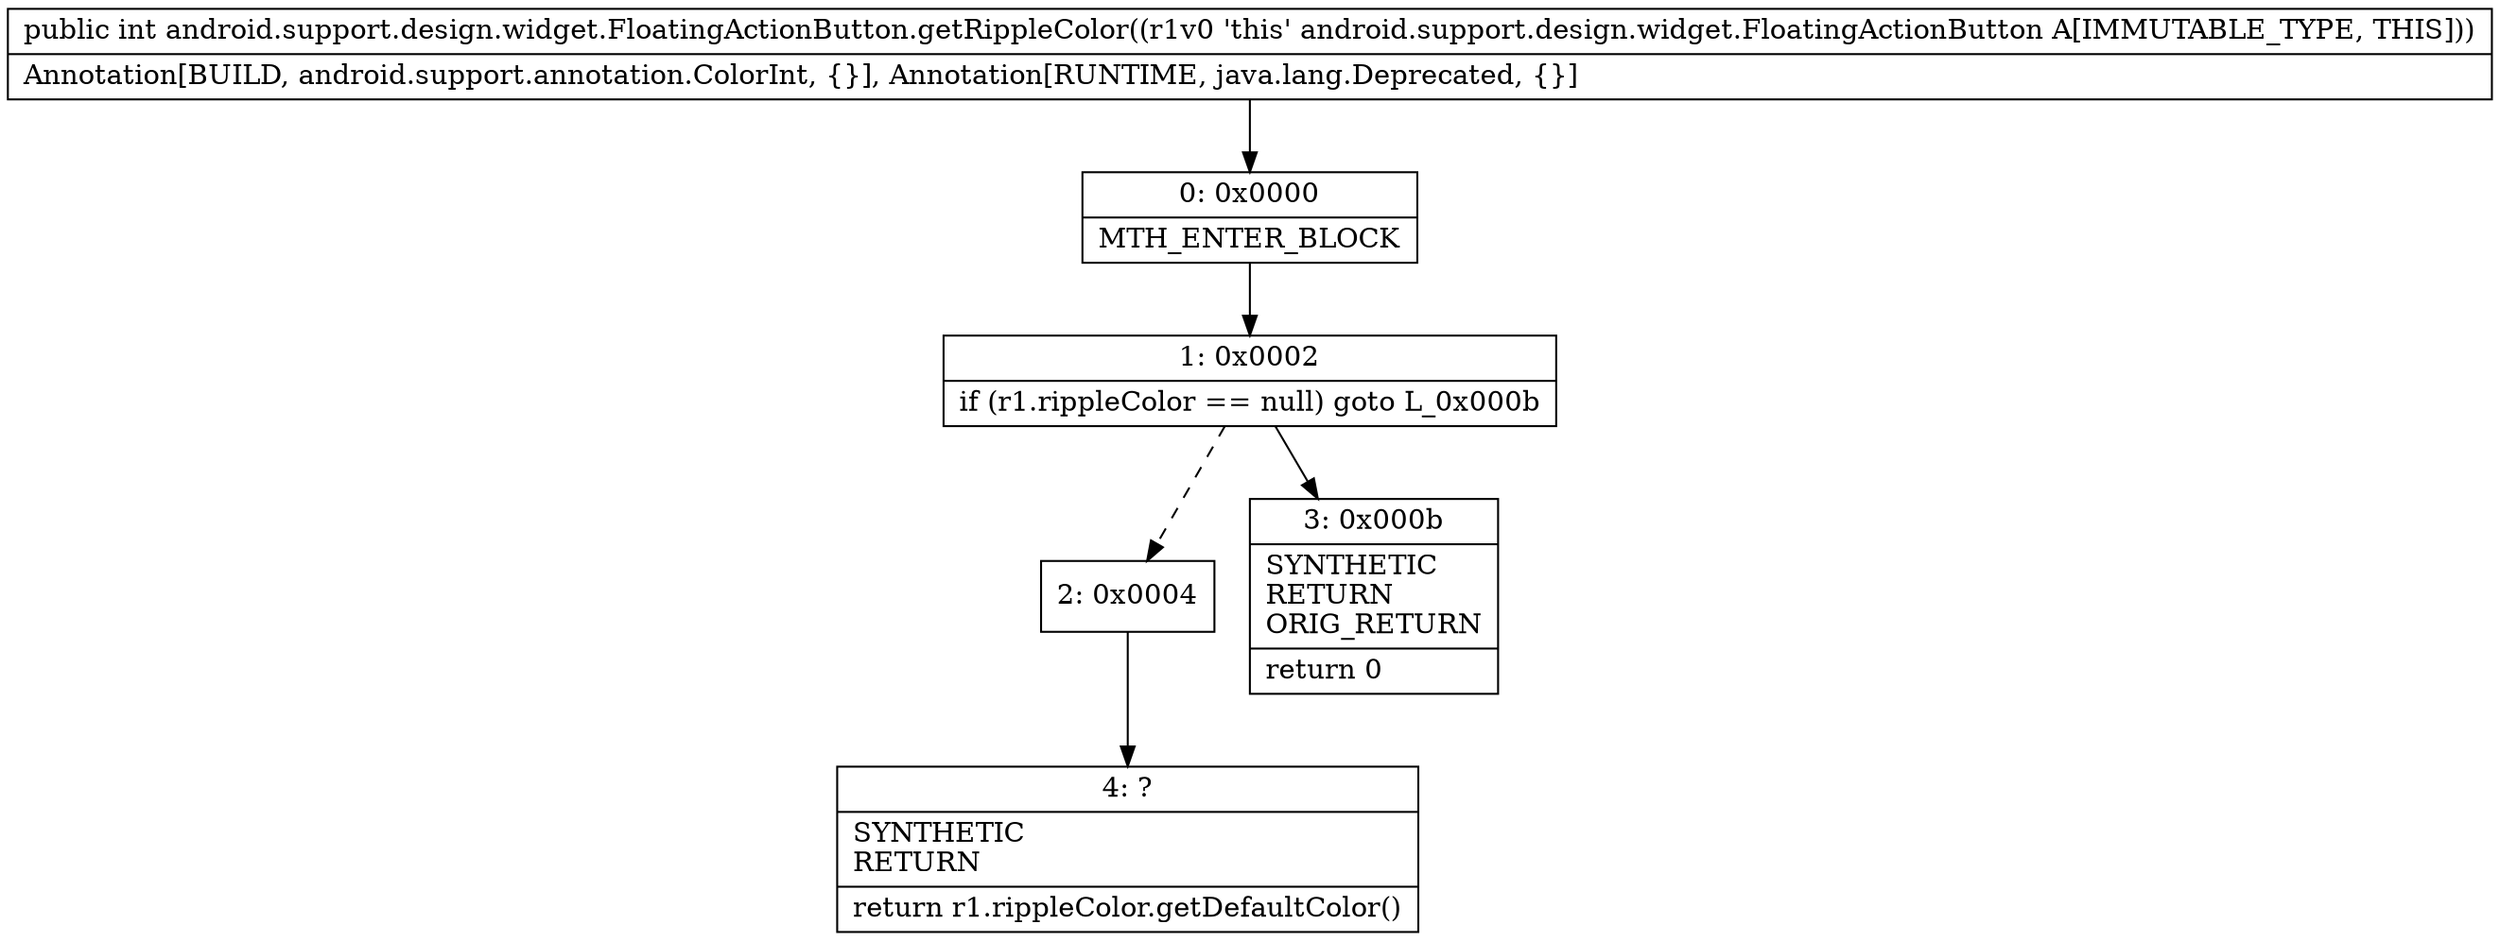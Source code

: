 digraph "CFG forandroid.support.design.widget.FloatingActionButton.getRippleColor()I" {
Node_0 [shape=record,label="{0\:\ 0x0000|MTH_ENTER_BLOCK\l}"];
Node_1 [shape=record,label="{1\:\ 0x0002|if (r1.rippleColor == null) goto L_0x000b\l}"];
Node_2 [shape=record,label="{2\:\ 0x0004}"];
Node_3 [shape=record,label="{3\:\ 0x000b|SYNTHETIC\lRETURN\lORIG_RETURN\l|return 0\l}"];
Node_4 [shape=record,label="{4\:\ ?|SYNTHETIC\lRETURN\l|return r1.rippleColor.getDefaultColor()\l}"];
MethodNode[shape=record,label="{public int android.support.design.widget.FloatingActionButton.getRippleColor((r1v0 'this' android.support.design.widget.FloatingActionButton A[IMMUTABLE_TYPE, THIS]))  | Annotation[BUILD, android.support.annotation.ColorInt, \{\}], Annotation[RUNTIME, java.lang.Deprecated, \{\}]\l}"];
MethodNode -> Node_0;
Node_0 -> Node_1;
Node_1 -> Node_2[style=dashed];
Node_1 -> Node_3;
Node_2 -> Node_4;
}

